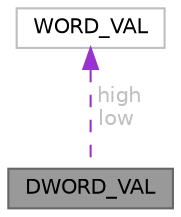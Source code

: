 digraph "DWORD_VAL"
{
 // LATEX_PDF_SIZE
  bgcolor="transparent";
  edge [fontname=Helvetica,fontsize=10,labelfontname=Helvetica,labelfontsize=10];
  node [fontname=Helvetica,fontsize=10,shape=box,height=0.2,width=0.4];
  Node1 [id="Node000001",label="DWORD_VAL",height=0.2,width=0.4,color="gray40", fillcolor="grey60", style="filled", fontcolor="black",tooltip=" "];
  Node2 -> Node1 [id="edge1_Node000001_Node000002",dir="back",color="darkorchid3",style="dashed",tooltip=" ",label=" high\nlow",fontcolor="grey" ];
  Node2 [id="Node000002",label="WORD_VAL",height=0.2,width=0.4,color="grey75", fillcolor="white", style="filled",URL="$union_w_o_r_d___v_a_l.html",tooltip=" "];
}
